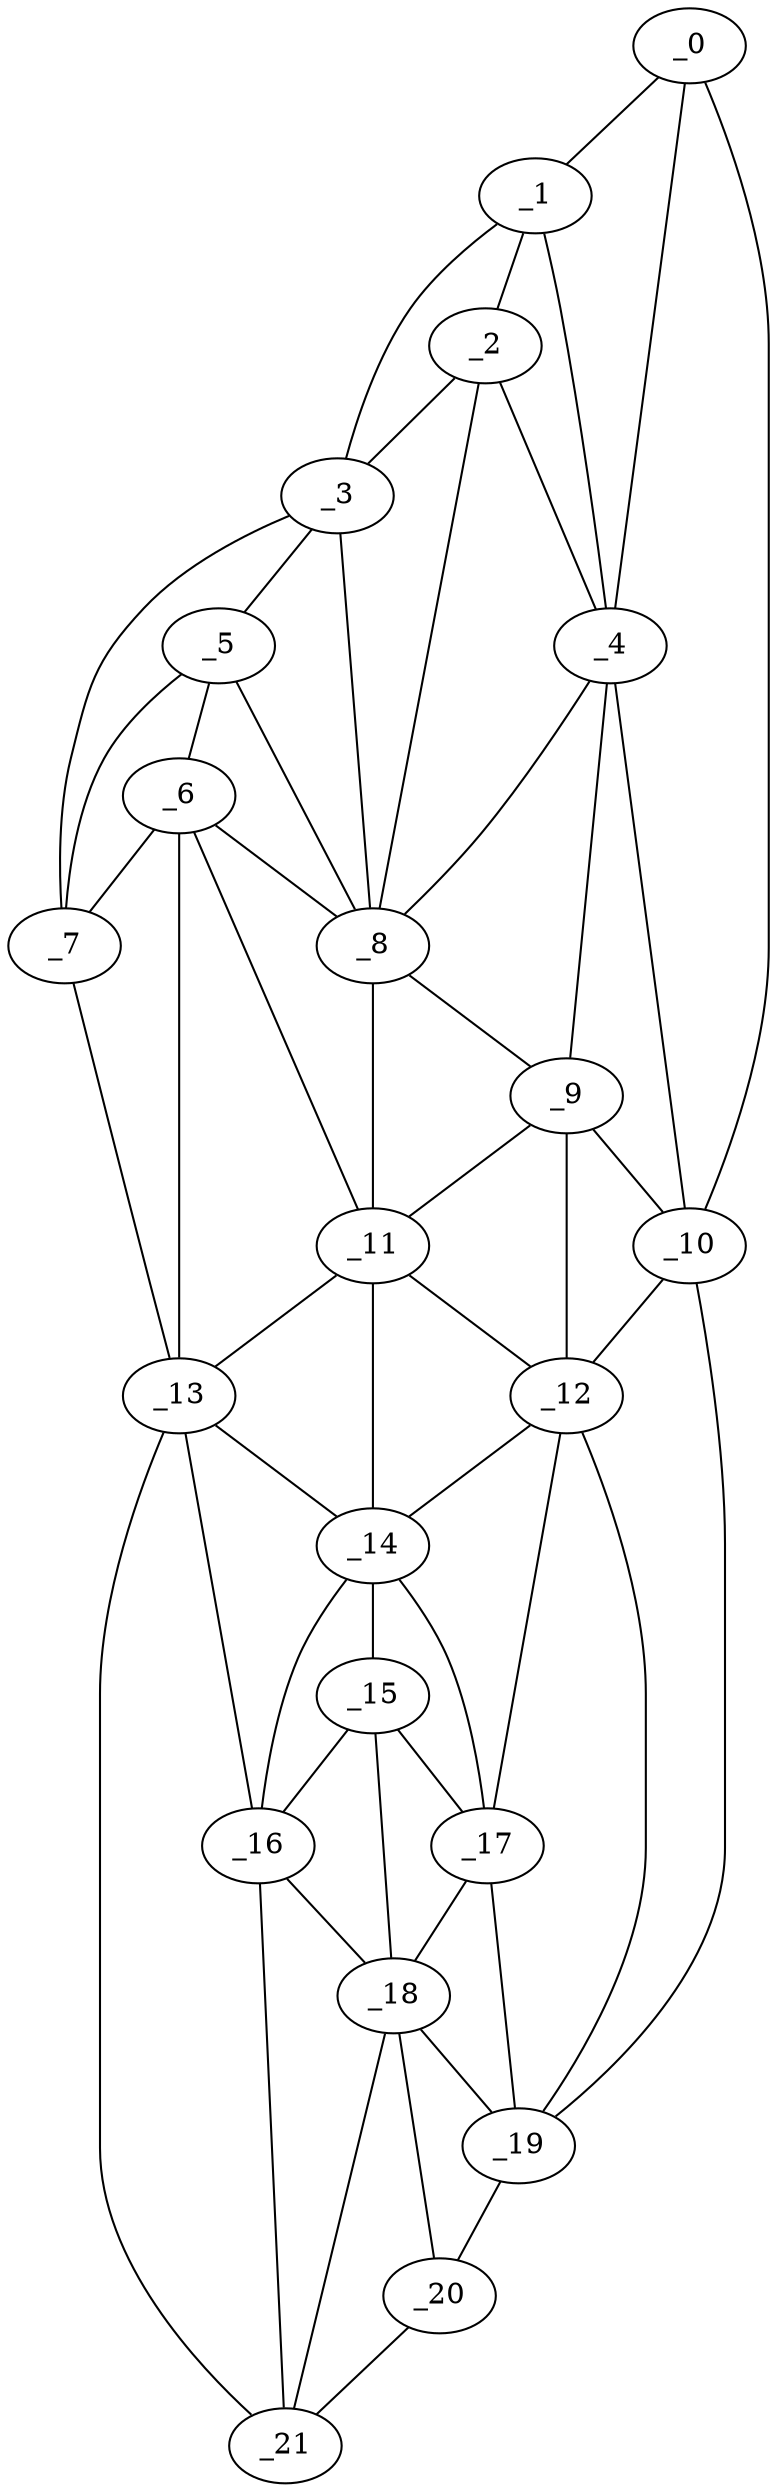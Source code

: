 graph "obj91__135.gxl" {
	_0	 [x=5,
		y=76];
	_1	 [x=10,
		y=63];
	_0 -- _1	 [valence=1];
	_4	 [x=46,
		y=85];
	_0 -- _4	 [valence=2];
	_10	 [x=60,
		y=91];
	_0 -- _10	 [valence=1];
	_2	 [x=26,
		y=55];
	_1 -- _2	 [valence=2];
	_3	 [x=38,
		y=47];
	_1 -- _3	 [valence=1];
	_1 -- _4	 [valence=1];
	_2 -- _3	 [valence=2];
	_2 -- _4	 [valence=2];
	_8	 [x=54,
		y=76];
	_2 -- _8	 [valence=2];
	_5	 [x=48,
		y=44];
	_3 -- _5	 [valence=2];
	_7	 [x=54,
		y=38];
	_3 -- _7	 [valence=1];
	_3 -- _8	 [valence=1];
	_4 -- _8	 [valence=2];
	_9	 [x=55,
		y=88];
	_4 -- _9	 [valence=2];
	_4 -- _10	 [valence=1];
	_6	 [x=53,
		y=44];
	_5 -- _6	 [valence=2];
	_5 -- _7	 [valence=2];
	_5 -- _8	 [valence=2];
	_6 -- _7	 [valence=1];
	_6 -- _8	 [valence=1];
	_11	 [x=64,
		y=73];
	_6 -- _11	 [valence=2];
	_13	 [x=71,
		y=39];
	_6 -- _13	 [valence=1];
	_7 -- _13	 [valence=1];
	_8 -- _9	 [valence=2];
	_8 -- _11	 [valence=1];
	_9 -- _10	 [valence=2];
	_9 -- _11	 [valence=1];
	_12	 [x=70,
		y=83];
	_9 -- _12	 [valence=2];
	_10 -- _12	 [valence=2];
	_19	 [x=117,
		y=71];
	_10 -- _19	 [valence=1];
	_11 -- _12	 [valence=2];
	_11 -- _13	 [valence=2];
	_14	 [x=81,
		y=67];
	_11 -- _14	 [valence=2];
	_12 -- _14	 [valence=1];
	_17	 [x=102,
		y=71];
	_12 -- _17	 [valence=2];
	_12 -- _19	 [valence=1];
	_13 -- _14	 [valence=2];
	_16	 [x=94,
		y=50];
	_13 -- _16	 [valence=2];
	_21	 [x=122,
		y=52];
	_13 -- _21	 [valence=1];
	_15	 [x=88,
		y=65];
	_14 -- _15	 [valence=2];
	_14 -- _16	 [valence=1];
	_14 -- _17	 [valence=2];
	_15 -- _16	 [valence=2];
	_15 -- _17	 [valence=1];
	_18	 [x=107,
		y=58];
	_15 -- _18	 [valence=1];
	_16 -- _18	 [valence=2];
	_16 -- _21	 [valence=2];
	_17 -- _18	 [valence=2];
	_17 -- _19	 [valence=2];
	_18 -- _19	 [valence=2];
	_20	 [x=119,
		y=66];
	_18 -- _20	 [valence=2];
	_18 -- _21	 [valence=1];
	_19 -- _20	 [valence=1];
	_20 -- _21	 [valence=1];
}
